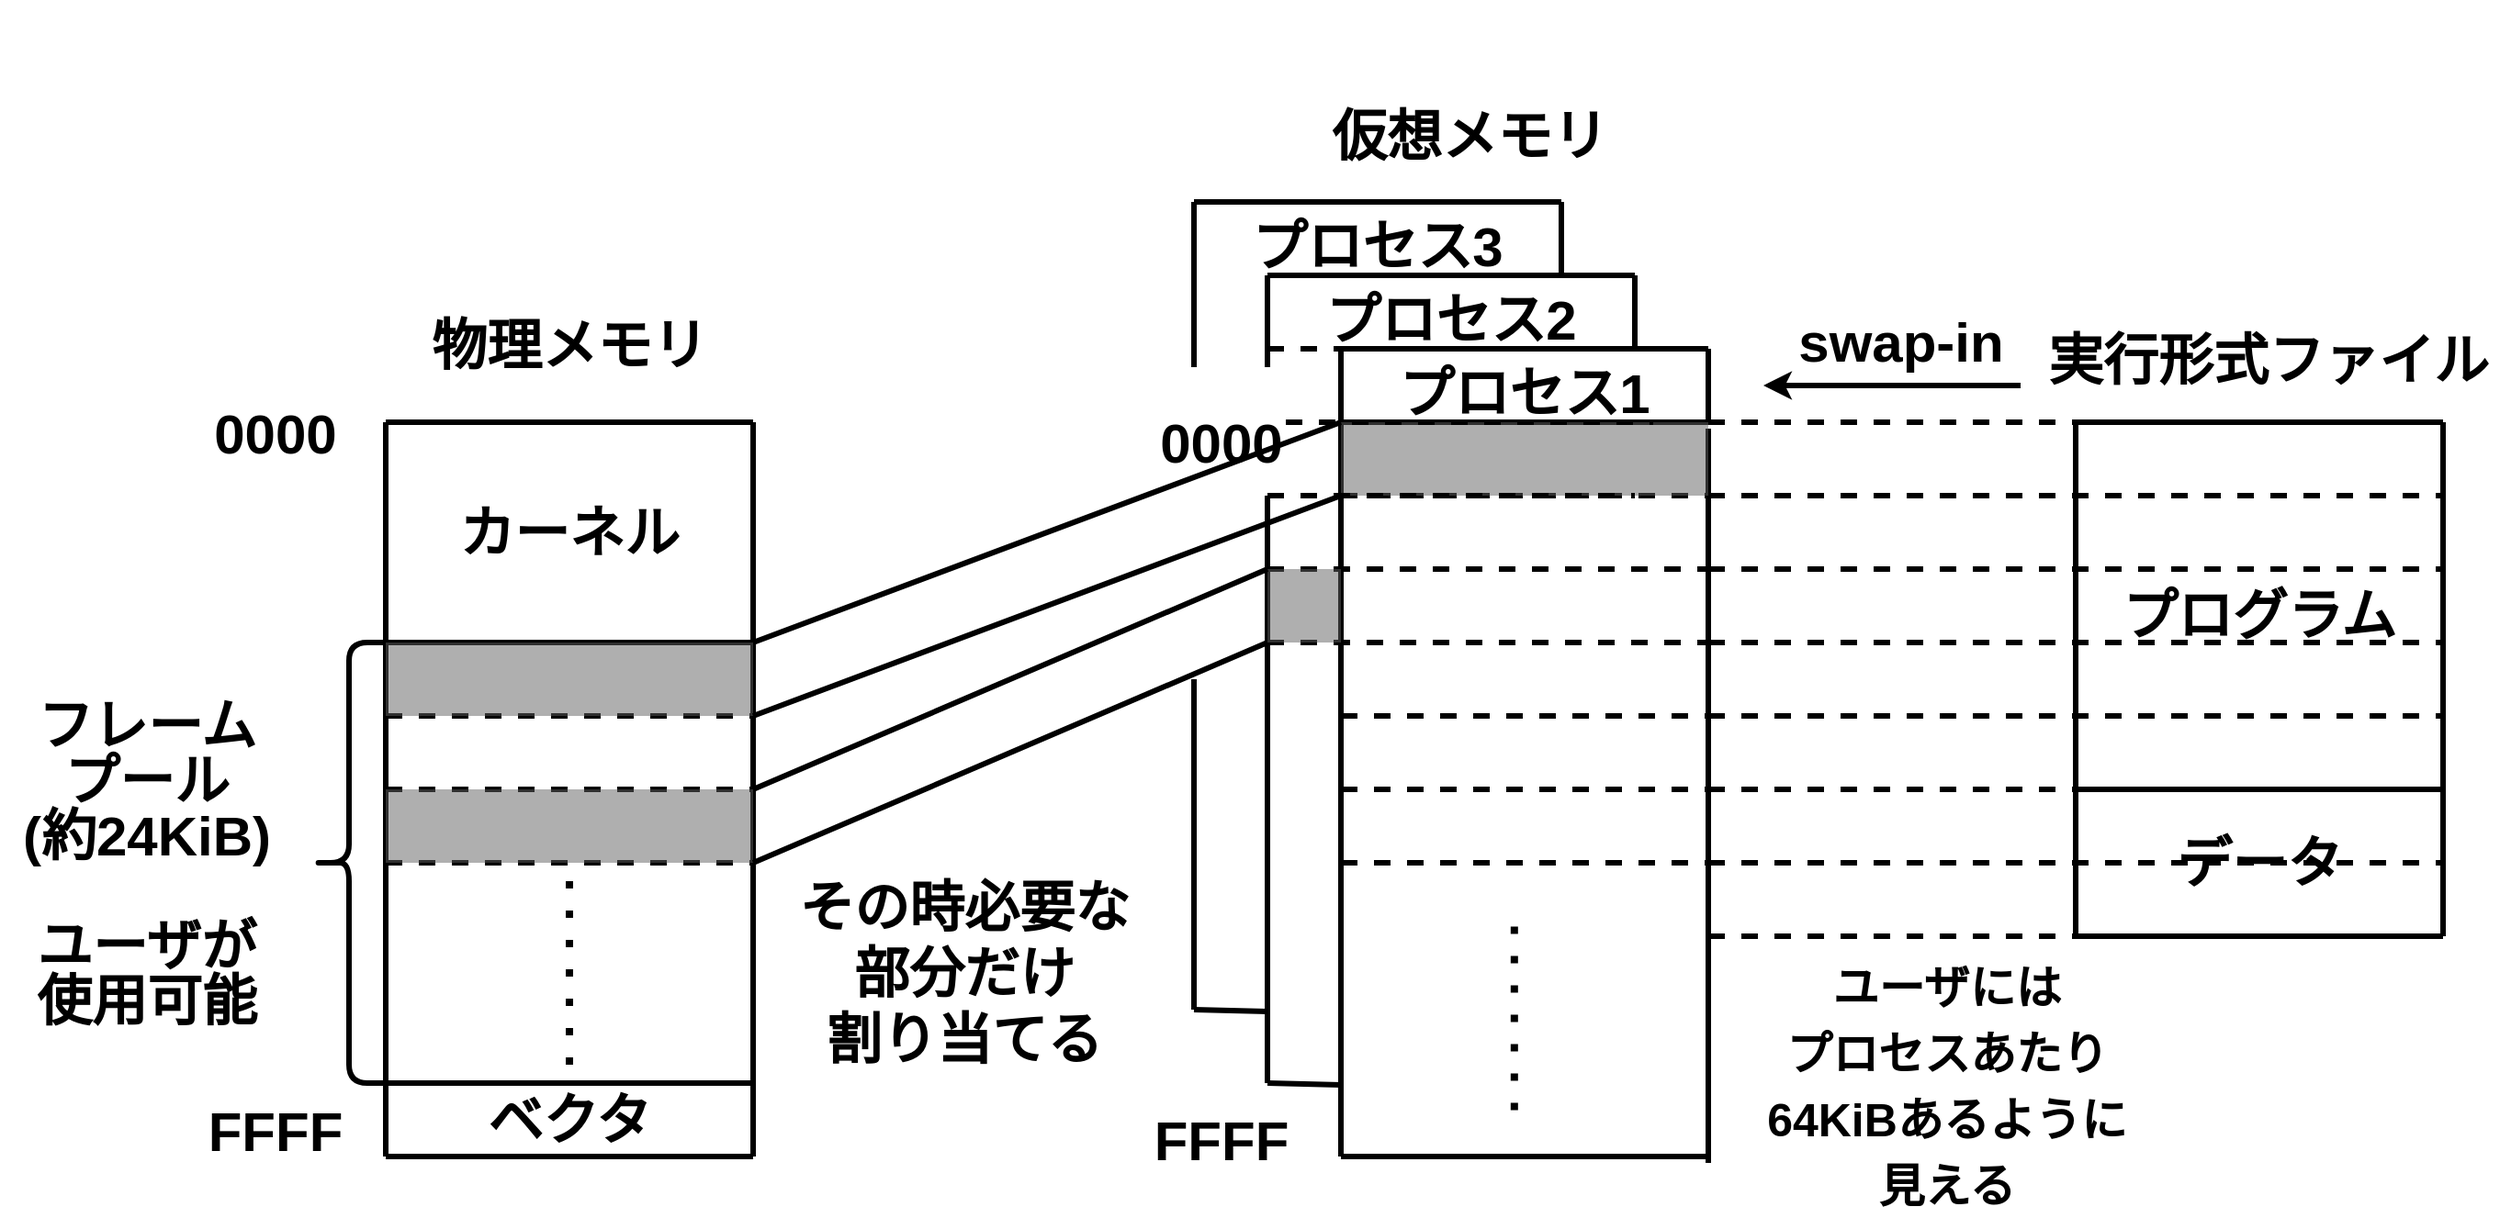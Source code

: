 <mxfile version="20.8.20" type="device"><diagram id="fS48GrT2bSW2D1YKHFoa" name="ページ1"><mxGraphModel dx="3058" dy="1971" grid="1" gridSize="10" guides="0" tooltips="1" connect="1" arrows="1" fold="1" page="1" pageScale="1" pageWidth="827" pageHeight="1169" math="0" shadow="0"><root><mxCell id="0"/><mxCell id="1" parent="0"/><mxCell id="nQW7SGp2m9xBu3nyLvo7-20" value="&lt;p style=&quot;line-height: 100%;&quot;&gt;&lt;b&gt;フレーム&lt;br&gt;プール&lt;br&gt;(約24KiB)&lt;br&gt;&lt;br&gt;ユーザが&lt;br&gt;使用可能&lt;br&gt;&lt;/b&gt;&lt;/p&gt;" style="text;html=1;strokeColor=none;fillColor=none;align=center;verticalAlign=middle;whiteSpace=wrap;rounded=0;fontSize=30;" parent="1" vertex="1"><mxGeometry x="-330" y="1220" width="160" height="40" as="geometry"/></mxCell><mxCell id="nQW7SGp2m9xBu3nyLvo7-25" value="" style="shape=curlyBracket;whiteSpace=wrap;html=1;rounded=1;labelPosition=left;verticalLabelPosition=middle;align=right;verticalAlign=middle;fontSize=25;strokeWidth=3;" parent="1" vertex="1"><mxGeometry x="-160" y="1120" width="40" height="240" as="geometry"/></mxCell><mxCell id="nQW7SGp2m9xBu3nyLvo7-28" value="&lt;span style=&quot;font-size: 25px;&quot;&gt;&lt;b&gt;ユーザには&lt;br&gt;プロセスあたり64KiBあるように&lt;br&gt;見える&lt;br&gt;&lt;/b&gt;&lt;/span&gt;" style="text;html=1;strokeColor=none;fillColor=none;align=center;verticalAlign=middle;whiteSpace=wrap;rounded=0;fontSize=30;" parent="1" vertex="1"><mxGeometry x="620" y="1320" width="220" height="80" as="geometry"/></mxCell><mxCell id="aS6yCvRL2Zo0lfNH3Z9v-1" value="" style="endArrow=none;html=1;rounded=0;strokeWidth=3;" edge="1" parent="1"><mxGeometry width="50" height="50" relative="1" as="geometry"><mxPoint x="-120" y="1000" as="sourcePoint"/><mxPoint x="80" y="1000" as="targetPoint"/></mxGeometry></mxCell><mxCell id="aS6yCvRL2Zo0lfNH3Z9v-2" value="" style="endArrow=none;html=1;rounded=0;strokeWidth=3;" edge="1" parent="1"><mxGeometry width="50" height="50" relative="1" as="geometry"><mxPoint x="-120" y="1000" as="sourcePoint"/><mxPoint x="-120" y="1400" as="targetPoint"/></mxGeometry></mxCell><mxCell id="aS6yCvRL2Zo0lfNH3Z9v-3" value="" style="endArrow=none;html=1;rounded=0;strokeWidth=3;" edge="1" parent="1"><mxGeometry width="50" height="50" relative="1" as="geometry"><mxPoint x="80" y="1000" as="sourcePoint"/><mxPoint x="80" y="1400" as="targetPoint"/></mxGeometry></mxCell><mxCell id="aS6yCvRL2Zo0lfNH3Z9v-4" value="" style="endArrow=none;html=1;rounded=0;strokeWidth=3;" edge="1" parent="1"><mxGeometry width="50" height="50" relative="1" as="geometry"><mxPoint x="-120" y="1400" as="sourcePoint"/><mxPoint x="80" y="1400" as="targetPoint"/></mxGeometry></mxCell><mxCell id="aS6yCvRL2Zo0lfNH3Z9v-5" value="" style="endArrow=none;html=1;rounded=0;strokeWidth=3;" edge="1" parent="1"><mxGeometry width="50" height="50" relative="1" as="geometry"><mxPoint x="-120" y="1120" as="sourcePoint"/><mxPoint x="80" y="1120" as="targetPoint"/></mxGeometry></mxCell><mxCell id="aS6yCvRL2Zo0lfNH3Z9v-6" value="" style="endArrow=none;html=1;rounded=0;strokeWidth=3;" edge="1" parent="1"><mxGeometry width="50" height="50" relative="1" as="geometry"><mxPoint x="-120" y="1360" as="sourcePoint"/><mxPoint x="80" y="1360" as="targetPoint"/></mxGeometry></mxCell><mxCell id="aS6yCvRL2Zo0lfNH3Z9v-7" value="" style="endArrow=none;dashed=1;html=1;rounded=0;strokeWidth=3;" edge="1" parent="1"><mxGeometry width="50" height="50" relative="1" as="geometry"><mxPoint x="-120" y="1160" as="sourcePoint"/><mxPoint x="80" y="1160" as="targetPoint"/></mxGeometry></mxCell><mxCell id="aS6yCvRL2Zo0lfNH3Z9v-8" value="" style="endArrow=none;dashed=1;html=1;rounded=0;strokeWidth=3;" edge="1" parent="1"><mxGeometry width="50" height="50" relative="1" as="geometry"><mxPoint x="-120" y="1200" as="sourcePoint"/><mxPoint x="80" y="1200" as="targetPoint"/></mxGeometry></mxCell><mxCell id="aS6yCvRL2Zo0lfNH3Z9v-9" value="" style="endArrow=none;dashed=1;html=1;rounded=0;strokeWidth=3;" edge="1" parent="1"><mxGeometry width="50" height="50" relative="1" as="geometry"><mxPoint x="-120" y="1240" as="sourcePoint"/><mxPoint x="80" y="1240" as="targetPoint"/></mxGeometry></mxCell><mxCell id="aS6yCvRL2Zo0lfNH3Z9v-10" value="" style="endArrow=none;dashed=1;html=1;dashPattern=1 3;strokeWidth=4;rounded=0;" edge="1" parent="1"><mxGeometry width="50" height="50" relative="1" as="geometry"><mxPoint x="-20" y="1350" as="sourcePoint"/><mxPoint x="-20" y="1250" as="targetPoint"/></mxGeometry></mxCell><mxCell id="aS6yCvRL2Zo0lfNH3Z9v-11" value="&lt;b&gt;&lt;font style=&quot;font-size: 30px;&quot;&gt;カーネル&lt;/font&gt;&lt;/b&gt;" style="text;html=1;strokeColor=none;fillColor=none;align=center;verticalAlign=middle;whiteSpace=wrap;rounded=0;" vertex="1" parent="1"><mxGeometry x="-120" y="1040" width="200" height="40" as="geometry"/></mxCell><mxCell id="aS6yCvRL2Zo0lfNH3Z9v-12" value="&lt;b&gt;&lt;font style=&quot;font-size: 30px;&quot;&gt;ベクタ&lt;/font&gt;&lt;/b&gt;" style="text;html=1;strokeColor=none;fillColor=none;align=center;verticalAlign=middle;whiteSpace=wrap;rounded=0;" vertex="1" parent="1"><mxGeometry x="-120" y="1360" width="200" height="40" as="geometry"/></mxCell><mxCell id="aS6yCvRL2Zo0lfNH3Z9v-13" value="&lt;p style=&quot;line-height: 70%;&quot;&gt;&lt;b style=&quot;font-size: 30px;&quot;&gt;&lt;font style=&quot;font-size: 30px;&quot;&gt;物理メモリ&lt;br&gt;&lt;/font&gt;&lt;/b&gt;&lt;/p&gt;" style="text;html=1;strokeColor=none;fillColor=none;align=center;verticalAlign=middle;whiteSpace=wrap;rounded=0;fontSize=50;" vertex="1" parent="1"><mxGeometry x="-140" y="910" width="240" height="90" as="geometry"/></mxCell><mxCell id="aS6yCvRL2Zo0lfNH3Z9v-14" value="" style="endArrow=none;html=1;rounded=0;strokeWidth=3;" edge="1" parent="1"><mxGeometry width="50" height="50" relative="1" as="geometry"><mxPoint x="400" y="1000" as="sourcePoint"/><mxPoint x="600" y="1000" as="targetPoint"/></mxGeometry></mxCell><mxCell id="aS6yCvRL2Zo0lfNH3Z9v-15" value="" style="endArrow=none;html=1;rounded=0;strokeWidth=3;" edge="1" parent="1"><mxGeometry width="50" height="50" relative="1" as="geometry"><mxPoint x="400" y="1000" as="sourcePoint"/><mxPoint x="400" y="1400" as="targetPoint"/></mxGeometry></mxCell><mxCell id="aS6yCvRL2Zo0lfNH3Z9v-16" value="" style="endArrow=none;html=1;rounded=0;strokeWidth=3;" edge="1" parent="1"><mxGeometry width="50" height="50" relative="1" as="geometry"><mxPoint x="600" y="1003.54" as="sourcePoint"/><mxPoint x="600" y="1403.54" as="targetPoint"/></mxGeometry></mxCell><mxCell id="aS6yCvRL2Zo0lfNH3Z9v-17" value="" style="endArrow=none;html=1;rounded=0;strokeWidth=3;" edge="1" parent="1"><mxGeometry width="50" height="50" relative="1" as="geometry"><mxPoint x="400" y="1400" as="sourcePoint"/><mxPoint x="600" y="1400" as="targetPoint"/></mxGeometry></mxCell><mxCell id="aS6yCvRL2Zo0lfNH3Z9v-18" value="" style="endArrow=none;dashed=1;html=1;rounded=0;strokeWidth=3;" edge="1" parent="1"><mxGeometry width="50" height="50" relative="1" as="geometry"><mxPoint x="400" y="1160" as="sourcePoint"/><mxPoint x="600" y="1160" as="targetPoint"/></mxGeometry></mxCell><mxCell id="aS6yCvRL2Zo0lfNH3Z9v-19" value="" style="endArrow=none;dashed=1;html=1;rounded=0;strokeWidth=3;" edge="1" parent="1"><mxGeometry width="50" height="50" relative="1" as="geometry"><mxPoint x="400" y="1200" as="sourcePoint"/><mxPoint x="600" y="1200" as="targetPoint"/></mxGeometry></mxCell><mxCell id="aS6yCvRL2Zo0lfNH3Z9v-20" value="" style="endArrow=none;dashed=1;html=1;rounded=0;strokeWidth=3;" edge="1" parent="1"><mxGeometry width="50" height="50" relative="1" as="geometry"><mxPoint x="400" y="1240" as="sourcePoint"/><mxPoint x="600" y="1240" as="targetPoint"/></mxGeometry></mxCell><mxCell id="aS6yCvRL2Zo0lfNH3Z9v-21" value="" style="endArrow=none;dashed=1;html=1;dashPattern=1 3;strokeWidth=4;rounded=0;" edge="1" parent="1"><mxGeometry width="50" height="50" relative="1" as="geometry"><mxPoint x="494.41" y="1374.72" as="sourcePoint"/><mxPoint x="494.41" y="1274.72" as="targetPoint"/></mxGeometry></mxCell><mxCell id="aS6yCvRL2Zo0lfNH3Z9v-22" value="&lt;p style=&quot;line-height: 70%;&quot;&gt;&lt;b style=&quot;font-size: 30px;&quot;&gt;&lt;font style=&quot;font-size: 30px;&quot;&gt;仮想メモリ&lt;br&gt;&lt;/font&gt;&lt;/b&gt;&lt;/p&gt;" style="text;html=1;strokeColor=none;fillColor=none;align=center;verticalAlign=middle;whiteSpace=wrap;rounded=0;fontSize=50;" vertex="1" parent="1"><mxGeometry x="370" y="820" width="200" height="41.18" as="geometry"/></mxCell><mxCell id="aS6yCvRL2Zo0lfNH3Z9v-23" value="" style="endArrow=none;dashed=1;html=1;rounded=0;strokeWidth=3;" edge="1" parent="1"><mxGeometry width="50" height="50" relative="1" as="geometry"><mxPoint x="400" y="1040" as="sourcePoint"/><mxPoint x="600" y="1040" as="targetPoint"/></mxGeometry></mxCell><mxCell id="aS6yCvRL2Zo0lfNH3Z9v-24" value="" style="endArrow=none;dashed=1;html=1;rounded=0;strokeWidth=3;exitX=0;exitY=1;exitDx=0;exitDy=0;" edge="1" parent="1" source="aS6yCvRL2Zo0lfNH3Z9v-77"><mxGeometry width="50" height="50" relative="1" as="geometry"><mxPoint x="320" y="1120" as="sourcePoint"/><mxPoint x="600" y="1120" as="targetPoint"/></mxGeometry></mxCell><mxCell id="aS6yCvRL2Zo0lfNH3Z9v-25" value="" style="endArrow=none;dashed=1;html=1;rounded=0;strokeWidth=3;exitX=0;exitY=0;exitDx=0;exitDy=0;" edge="1" parent="1" source="aS6yCvRL2Zo0lfNH3Z9v-77"><mxGeometry width="50" height="50" relative="1" as="geometry"><mxPoint x="320" y="1080" as="sourcePoint"/><mxPoint x="600" y="1080" as="targetPoint"/></mxGeometry></mxCell><mxCell id="aS6yCvRL2Zo0lfNH3Z9v-26" value="" style="endArrow=none;html=1;rounded=0;strokeWidth=3;fontSize=30;" edge="1" parent="1"><mxGeometry width="50" height="50" relative="1" as="geometry"><mxPoint x="800" y="1000" as="sourcePoint"/><mxPoint x="1000" y="1000" as="targetPoint"/></mxGeometry></mxCell><mxCell id="aS6yCvRL2Zo0lfNH3Z9v-27" value="" style="endArrow=none;html=1;rounded=0;strokeWidth=3;fontSize=30;" edge="1" parent="1"><mxGeometry width="50" height="50" relative="1" as="geometry"><mxPoint x="800" y="1280" as="sourcePoint"/><mxPoint x="1000" y="1280" as="targetPoint"/></mxGeometry></mxCell><mxCell id="aS6yCvRL2Zo0lfNH3Z9v-28" value="" style="endArrow=none;html=1;rounded=0;strokeWidth=3;fontSize=30;" edge="1" parent="1"><mxGeometry width="50" height="50" relative="1" as="geometry"><mxPoint x="800" y="1280" as="sourcePoint"/><mxPoint x="800" y="1000" as="targetPoint"/></mxGeometry></mxCell><mxCell id="aS6yCvRL2Zo0lfNH3Z9v-29" value="" style="endArrow=none;html=1;rounded=0;strokeWidth=3;fontSize=30;" edge="1" parent="1"><mxGeometry width="50" height="50" relative="1" as="geometry"><mxPoint x="1000" y="1280" as="sourcePoint"/><mxPoint x="1000" y="1000" as="targetPoint"/></mxGeometry></mxCell><mxCell id="aS6yCvRL2Zo0lfNH3Z9v-30" value="" style="endArrow=none;html=1;rounded=0;strokeWidth=3;fontSize=30;" edge="1" parent="1"><mxGeometry width="50" height="50" relative="1" as="geometry"><mxPoint x="800" y="1200" as="sourcePoint"/><mxPoint x="1000" y="1200" as="targetPoint"/></mxGeometry></mxCell><mxCell id="aS6yCvRL2Zo0lfNH3Z9v-31" value="&lt;b style=&quot;font-size: 30px;&quot;&gt;&lt;font style=&quot;font-size: 30px;&quot;&gt;実行形式ファイル&lt;br&gt;&lt;/font&gt;&lt;/b&gt;" style="text;html=1;strokeColor=none;fillColor=none;align=center;verticalAlign=middle;whiteSpace=wrap;rounded=0;fontSize=50;" vertex="1" parent="1"><mxGeometry x="780" y="940" width="250" height="38.82" as="geometry"/></mxCell><mxCell id="aS6yCvRL2Zo0lfNH3Z9v-32" value="&lt;b&gt;&lt;font style=&quot;font-size: 30px;&quot;&gt;プログラム&lt;/font&gt;&lt;/b&gt;" style="text;html=1;strokeColor=none;fillColor=none;align=center;verticalAlign=middle;whiteSpace=wrap;rounded=0;" vertex="1" parent="1"><mxGeometry x="800" y="1084.72" width="200" height="40" as="geometry"/></mxCell><mxCell id="aS6yCvRL2Zo0lfNH3Z9v-33" value="&lt;b&gt;&lt;font style=&quot;font-size: 30px;&quot;&gt;データ&lt;/font&gt;&lt;/b&gt;" style="text;html=1;strokeColor=none;fillColor=none;align=center;verticalAlign=middle;whiteSpace=wrap;rounded=0;" vertex="1" parent="1"><mxGeometry x="800" y="1220" width="200" height="40" as="geometry"/></mxCell><mxCell id="aS6yCvRL2Zo0lfNH3Z9v-34" value="" style="endArrow=none;dashed=1;html=1;rounded=0;strokeWidth=3;fontSize=30;exitX=1;exitY=0;exitDx=0;exitDy=0;" edge="1" parent="1"><mxGeometry width="50" height="50" relative="1" as="geometry"><mxPoint x="600" y="1000" as="sourcePoint"/><mxPoint x="800" y="1000" as="targetPoint"/></mxGeometry></mxCell><mxCell id="aS6yCvRL2Zo0lfNH3Z9v-35" value="" style="endArrow=none;dashed=1;html=1;rounded=0;strokeWidth=3;fontSize=30;exitX=1;exitY=0;exitDx=0;exitDy=0;" edge="1" parent="1"><mxGeometry width="50" height="50" relative="1" as="geometry"><mxPoint x="600" y="1040" as="sourcePoint"/><mxPoint x="1000" y="1040" as="targetPoint"/></mxGeometry></mxCell><mxCell id="aS6yCvRL2Zo0lfNH3Z9v-36" value="" style="endArrow=none;dashed=1;html=1;rounded=0;strokeWidth=3;fontSize=30;exitX=1;exitY=0;exitDx=0;exitDy=0;" edge="1" parent="1"><mxGeometry width="50" height="50" relative="1" as="geometry"><mxPoint x="600" y="1080" as="sourcePoint"/><mxPoint x="1000" y="1080" as="targetPoint"/></mxGeometry></mxCell><mxCell id="aS6yCvRL2Zo0lfNH3Z9v-37" value="" style="endArrow=none;dashed=1;html=1;rounded=0;strokeWidth=3;fontSize=30;exitX=1;exitY=0;exitDx=0;exitDy=0;" edge="1" parent="1"><mxGeometry width="50" height="50" relative="1" as="geometry"><mxPoint x="600" y="1120" as="sourcePoint"/><mxPoint x="1000" y="1120" as="targetPoint"/></mxGeometry></mxCell><mxCell id="aS6yCvRL2Zo0lfNH3Z9v-38" value="" style="endArrow=none;dashed=1;html=1;rounded=0;strokeWidth=3;fontSize=30;exitX=1;exitY=0;exitDx=0;exitDy=0;" edge="1" parent="1"><mxGeometry width="50" height="50" relative="1" as="geometry"><mxPoint x="600" y="1160" as="sourcePoint"/><mxPoint x="1000" y="1160" as="targetPoint"/></mxGeometry></mxCell><mxCell id="aS6yCvRL2Zo0lfNH3Z9v-39" value="" style="endArrow=none;dashed=1;html=1;rounded=0;strokeWidth=3;fontSize=30;exitX=1;exitY=0;exitDx=0;exitDy=0;" edge="1" parent="1"><mxGeometry width="50" height="50" relative="1" as="geometry"><mxPoint x="600" y="1240" as="sourcePoint"/><mxPoint x="1000" y="1240" as="targetPoint"/></mxGeometry></mxCell><mxCell id="aS6yCvRL2Zo0lfNH3Z9v-40" value="" style="endArrow=none;dashed=1;html=1;rounded=0;strokeWidth=3;fontSize=30;exitX=1;exitY=0;exitDx=0;exitDy=0;" edge="1" parent="1"><mxGeometry width="50" height="50" relative="1" as="geometry"><mxPoint x="600" y="1200" as="sourcePoint"/><mxPoint x="1000" y="1200" as="targetPoint"/></mxGeometry></mxCell><mxCell id="aS6yCvRL2Zo0lfNH3Z9v-41" value="" style="endArrow=none;dashed=1;html=1;rounded=0;strokeWidth=3;fontSize=30;exitX=1;exitY=0;exitDx=0;exitDy=0;" edge="1" parent="1"><mxGeometry width="50" height="50" relative="1" as="geometry"><mxPoint x="600" y="1280" as="sourcePoint"/><mxPoint x="1000" y="1280" as="targetPoint"/></mxGeometry></mxCell><mxCell id="aS6yCvRL2Zo0lfNH3Z9v-42" value="" style="endArrow=classic;html=1;rounded=0;strokeWidth=3;fontSize=30;" edge="1" parent="1"><mxGeometry width="50" height="50" relative="1" as="geometry"><mxPoint x="770" y="980" as="sourcePoint"/><mxPoint x="630" y="980" as="targetPoint"/></mxGeometry></mxCell><mxCell id="aS6yCvRL2Zo0lfNH3Z9v-43" value="&lt;b style=&quot;font-size: 30px;&quot;&gt;&lt;font style=&quot;font-size: 30px;&quot;&gt;swap-in&lt;br&gt;&lt;/font&gt;&lt;/b&gt;" style="text;html=1;strokeColor=none;fillColor=none;align=center;verticalAlign=middle;whiteSpace=wrap;rounded=0;fontSize=50;" vertex="1" parent="1"><mxGeometry x="630" y="930.0" width="150" height="38.82" as="geometry"/></mxCell><mxCell id="aS6yCvRL2Zo0lfNH3Z9v-44" value="&lt;b style=&quot;font-size: 30px;&quot;&gt;&lt;font style=&quot;font-size: 30px;&quot;&gt;0000&lt;br&gt;&lt;/font&gt;&lt;/b&gt;" style="text;html=1;strokeColor=none;fillColor=default;align=center;verticalAlign=middle;whiteSpace=wrap;rounded=0;fontSize=50;" vertex="1" parent="1"><mxGeometry x="290" y="984.72" width="90" height="38.82" as="geometry"/></mxCell><mxCell id="aS6yCvRL2Zo0lfNH3Z9v-45" value="&lt;b style=&quot;font-size: 30px;&quot;&gt;&lt;font style=&quot;font-size: 30px;&quot;&gt;FFFF&lt;br&gt;&lt;/font&gt;&lt;/b&gt;" style="text;html=1;strokeColor=none;fillColor=default;align=center;verticalAlign=middle;whiteSpace=wrap;rounded=0;fontSize=50;" vertex="1" parent="1"><mxGeometry x="290" y="1364.72" width="90" height="38.82" as="geometry"/></mxCell><mxCell id="aS6yCvRL2Zo0lfNH3Z9v-46" value="&lt;b style=&quot;font-size: 30px;&quot;&gt;&lt;font style=&quot;font-size: 30px;&quot;&gt;0000&lt;br&gt;&lt;/font&gt;&lt;/b&gt;" style="text;html=1;strokeColor=none;fillColor=none;align=center;verticalAlign=middle;whiteSpace=wrap;rounded=0;fontSize=50;" vertex="1" parent="1"><mxGeometry x="-240" y="980" width="120" height="38.82" as="geometry"/></mxCell><mxCell id="aS6yCvRL2Zo0lfNH3Z9v-47" value="&lt;b style=&quot;font-size: 30px;&quot;&gt;&lt;font style=&quot;font-size: 30px;&quot;&gt;FFFF&lt;br&gt;&lt;/font&gt;&lt;/b&gt;" style="text;html=1;strokeColor=none;fillColor=none;align=center;verticalAlign=middle;whiteSpace=wrap;rounded=0;fontSize=50;" vertex="1" parent="1"><mxGeometry x="-240" y="1360.0" width="120" height="38.82" as="geometry"/></mxCell><mxCell id="aS6yCvRL2Zo0lfNH3Z9v-48" value="" style="endArrow=none;html=1;rounded=0;strokeWidth=3;" edge="1" parent="1"><mxGeometry width="50" height="50" relative="1" as="geometry"><mxPoint x="560" y="960" as="sourcePoint"/><mxPoint x="560" y="920" as="targetPoint"/></mxGeometry></mxCell><mxCell id="aS6yCvRL2Zo0lfNH3Z9v-49" value="" style="endArrow=none;html=1;rounded=0;strokeWidth=3;" edge="1" parent="1"><mxGeometry width="50" height="50" relative="1" as="geometry"><mxPoint x="360" y="1040" as="sourcePoint"/><mxPoint x="360" y="1360" as="targetPoint"/></mxGeometry></mxCell><mxCell id="aS6yCvRL2Zo0lfNH3Z9v-50" value="" style="endArrow=none;html=1;rounded=0;strokeWidth=3;" edge="1" parent="1"><mxGeometry width="50" height="50" relative="1" as="geometry"><mxPoint x="360" y="920" as="sourcePoint"/><mxPoint x="560" y="920" as="targetPoint"/></mxGeometry></mxCell><mxCell id="aS6yCvRL2Zo0lfNH3Z9v-51" value="" style="endArrow=none;html=1;rounded=0;strokeWidth=3;" edge="1" parent="1"><mxGeometry width="50" height="50" relative="1" as="geometry"><mxPoint x="360" y="1360" as="sourcePoint"/><mxPoint x="400" y="1361" as="targetPoint"/></mxGeometry></mxCell><mxCell id="aS6yCvRL2Zo0lfNH3Z9v-52" value="" style="endArrow=none;html=1;rounded=0;strokeWidth=3;" edge="1" parent="1"><mxGeometry width="50" height="50" relative="1" as="geometry"><mxPoint x="520" y="920" as="sourcePoint"/><mxPoint x="520" y="880" as="targetPoint"/></mxGeometry></mxCell><mxCell id="aS6yCvRL2Zo0lfNH3Z9v-53" value="" style="endArrow=none;html=1;rounded=0;strokeWidth=3;" edge="1" parent="1"><mxGeometry width="50" height="50" relative="1" as="geometry"><mxPoint x="320" y="880" as="sourcePoint"/><mxPoint x="520" y="880" as="targetPoint"/></mxGeometry></mxCell><mxCell id="aS6yCvRL2Zo0lfNH3Z9v-54" value="" style="endArrow=none;html=1;rounded=0;strokeWidth=3;" edge="1" parent="1"><mxGeometry width="50" height="50" relative="1" as="geometry"><mxPoint x="320" y="880" as="sourcePoint"/><mxPoint x="320" y="970" as="targetPoint"/></mxGeometry></mxCell><mxCell id="aS6yCvRL2Zo0lfNH3Z9v-55" value="" style="endArrow=none;html=1;rounded=0;strokeWidth=3;" edge="1" parent="1"><mxGeometry width="50" height="50" relative="1" as="geometry"><mxPoint x="320" y="1140" as="sourcePoint"/><mxPoint x="320" y="1320" as="targetPoint"/></mxGeometry></mxCell><mxCell id="aS6yCvRL2Zo0lfNH3Z9v-56" value="" style="endArrow=none;html=1;rounded=0;strokeWidth=3;" edge="1" parent="1"><mxGeometry width="50" height="50" relative="1" as="geometry"><mxPoint x="320" y="1320" as="sourcePoint"/><mxPoint x="360" y="1321" as="targetPoint"/></mxGeometry></mxCell><mxCell id="aS6yCvRL2Zo0lfNH3Z9v-57" value="&lt;p style=&quot;line-height: 70%;&quot;&gt;&lt;b style=&quot;font-size: 30px;&quot;&gt;&lt;font style=&quot;font-size: 30px;&quot;&gt;プロセス3&lt;br&gt;&lt;/font&gt;&lt;/b&gt;&lt;/p&gt;" style="text;html=1;strokeColor=none;fillColor=none;align=center;verticalAlign=middle;whiteSpace=wrap;rounded=0;fontSize=50;" vertex="1" parent="1"><mxGeometry x="320" y="880" width="200" height="41.18" as="geometry"/></mxCell><mxCell id="aS6yCvRL2Zo0lfNH3Z9v-58" value="&lt;p style=&quot;line-height: 70%;&quot;&gt;&lt;b style=&quot;font-size: 30px;&quot;&gt;&lt;font style=&quot;font-size: 30px;&quot;&gt;プロセス2&lt;br&gt;&lt;/font&gt;&lt;/b&gt;&lt;/p&gt;" style="text;html=1;strokeColor=none;fillColor=none;align=center;verticalAlign=middle;whiteSpace=wrap;rounded=0;fontSize=50;" vertex="1" parent="1"><mxGeometry x="360" y="920" width="200" height="41.18" as="geometry"/></mxCell><mxCell id="aS6yCvRL2Zo0lfNH3Z9v-59" value="&lt;p style=&quot;line-height: 70%;&quot;&gt;&lt;b style=&quot;font-size: 30px;&quot;&gt;&lt;font style=&quot;font-size: 30px;&quot;&gt;プロセス1&lt;br&gt;&lt;/font&gt;&lt;/b&gt;&lt;/p&gt;" style="text;html=1;strokeColor=none;fillColor=none;align=center;verticalAlign=middle;whiteSpace=wrap;rounded=0;fontSize=50;" vertex="1" parent="1"><mxGeometry x="400" y="960" width="200" height="41.18" as="geometry"/></mxCell><mxCell id="aS6yCvRL2Zo0lfNH3Z9v-60" value="" style="endArrow=none;html=1;rounded=0;strokeWidth=3;" edge="1" parent="1"><mxGeometry width="50" height="50" relative="1" as="geometry"><mxPoint x="600" y="1000" as="sourcePoint"/><mxPoint x="600" y="960" as="targetPoint"/></mxGeometry></mxCell><mxCell id="aS6yCvRL2Zo0lfNH3Z9v-61" value="" style="endArrow=none;html=1;rounded=0;strokeWidth=3;" edge="1" parent="1"><mxGeometry width="50" height="50" relative="1" as="geometry"><mxPoint x="400" y="960" as="sourcePoint"/><mxPoint x="600" y="960" as="targetPoint"/></mxGeometry></mxCell><mxCell id="aS6yCvRL2Zo0lfNH3Z9v-62" value="" style="endArrow=none;html=1;rounded=0;strokeWidth=3;" edge="1" parent="1"><mxGeometry width="50" height="50" relative="1" as="geometry"><mxPoint x="400" y="960" as="sourcePoint"/><mxPoint x="400" y="1000" as="targetPoint"/></mxGeometry></mxCell><mxCell id="aS6yCvRL2Zo0lfNH3Z9v-63" value="" style="endArrow=none;html=1;rounded=0;strokeWidth=3;" edge="1" parent="1"><mxGeometry width="50" height="50" relative="1" as="geometry"><mxPoint x="360" y="970" as="sourcePoint"/><mxPoint x="360" y="920" as="targetPoint"/></mxGeometry></mxCell><mxCell id="aS6yCvRL2Zo0lfNH3Z9v-65" value="" style="rounded=0;whiteSpace=wrap;html=1;strokeColor=none;fillColor=#616161;opacity=50;" vertex="1" parent="1"><mxGeometry x="-120" y="1120" width="200" height="40" as="geometry"/></mxCell><mxCell id="aS6yCvRL2Zo0lfNH3Z9v-66" value="" style="rounded=0;whiteSpace=wrap;html=1;strokeColor=none;fillColor=#616161;opacity=50;" vertex="1" parent="1"><mxGeometry x="-120" y="1200" width="200" height="40" as="geometry"/></mxCell><mxCell id="aS6yCvRL2Zo0lfNH3Z9v-71" value="" style="rounded=0;whiteSpace=wrap;html=1;strokeColor=none;fillColor=#616161;opacity=50;" vertex="1" parent="1"><mxGeometry x="400" y="1000" width="200" height="40" as="geometry"/></mxCell><mxCell id="aS6yCvRL2Zo0lfNH3Z9v-72" value="" style="endArrow=none;dashed=1;html=1;rounded=0;strokeWidth=3;" edge="1" parent="1"><mxGeometry width="50" height="50" relative="1" as="geometry"><mxPoint x="360" y="960" as="sourcePoint"/><mxPoint x="560" y="960" as="targetPoint"/></mxGeometry></mxCell><mxCell id="aS6yCvRL2Zo0lfNH3Z9v-73" value="" style="endArrow=none;dashed=1;html=1;rounded=0;strokeWidth=3;" edge="1" parent="1"><mxGeometry width="50" height="50" relative="1" as="geometry"><mxPoint x="370" y="1000" as="sourcePoint"/><mxPoint x="570" y="1000" as="targetPoint"/></mxGeometry></mxCell><mxCell id="aS6yCvRL2Zo0lfNH3Z9v-74" value="" style="endArrow=none;dashed=1;html=1;rounded=0;strokeWidth=3;" edge="1" parent="1"><mxGeometry width="50" height="50" relative="1" as="geometry"><mxPoint x="360" y="1040" as="sourcePoint"/><mxPoint x="560" y="1040" as="targetPoint"/></mxGeometry></mxCell><mxCell id="aS6yCvRL2Zo0lfNH3Z9v-76" value="" style="endArrow=none;dashed=1;html=1;rounded=0;strokeWidth=3;" edge="1" parent="1"><mxGeometry width="50" height="50" relative="1" as="geometry"><mxPoint x="360" y="960" as="sourcePoint"/><mxPoint x="520" y="960" as="targetPoint"/></mxGeometry></mxCell><mxCell id="aS6yCvRL2Zo0lfNH3Z9v-77" value="" style="rounded=0;whiteSpace=wrap;html=1;strokeColor=none;fillColor=#616161;opacity=50;" vertex="1" parent="1"><mxGeometry x="360" y="1080" width="40" height="40" as="geometry"/></mxCell><mxCell id="aS6yCvRL2Zo0lfNH3Z9v-78" value="" style="endArrow=none;html=1;rounded=0;strokeWidth=3;entryX=0;entryY=0;entryDx=0;entryDy=0;exitX=1;exitY=0;exitDx=0;exitDy=0;" edge="1" parent="1" source="aS6yCvRL2Zo0lfNH3Z9v-65" target="aS6yCvRL2Zo0lfNH3Z9v-71"><mxGeometry width="50" height="50" relative="1" as="geometry"><mxPoint x="160" y="1120" as="sourcePoint"/><mxPoint x="470" y="1090" as="targetPoint"/></mxGeometry></mxCell><mxCell id="aS6yCvRL2Zo0lfNH3Z9v-79" value="" style="endArrow=none;html=1;rounded=0;strokeWidth=3;entryX=0;entryY=0;entryDx=0;entryDy=0;exitX=1;exitY=1;exitDx=0;exitDy=0;" edge="1" parent="1" source="aS6yCvRL2Zo0lfNH3Z9v-65"><mxGeometry width="50" height="50" relative="1" as="geometry"><mxPoint x="160" y="1160" as="sourcePoint"/><mxPoint x="400" y="1040" as="targetPoint"/></mxGeometry></mxCell><mxCell id="aS6yCvRL2Zo0lfNH3Z9v-80" value="" style="endArrow=none;html=1;rounded=0;strokeWidth=3;exitX=1;exitY=0;exitDx=0;exitDy=0;entryX=0;entryY=0;entryDx=0;entryDy=0;" edge="1" parent="1" source="aS6yCvRL2Zo0lfNH3Z9v-66" target="aS6yCvRL2Zo0lfNH3Z9v-77"><mxGeometry width="50" height="50" relative="1" as="geometry"><mxPoint x="320" y="1140" as="sourcePoint"/><mxPoint x="370" y="1090" as="targetPoint"/></mxGeometry></mxCell><mxCell id="aS6yCvRL2Zo0lfNH3Z9v-81" value="" style="endArrow=none;html=1;rounded=0;strokeWidth=3;exitX=1;exitY=1;exitDx=0;exitDy=0;entryX=0;entryY=0;entryDx=0;entryDy=0;" edge="1" parent="1" source="aS6yCvRL2Zo0lfNH3Z9v-66"><mxGeometry width="50" height="50" relative="1" as="geometry"><mxPoint x="160" y="1240" as="sourcePoint"/><mxPoint x="360" y="1120" as="targetPoint"/></mxGeometry></mxCell><mxCell id="aS6yCvRL2Zo0lfNH3Z9v-82" value="&lt;font style=&quot;font-size: 30px;&quot;&gt;&lt;b&gt;その時必要な&lt;br&gt;部分だけ&lt;br&gt;割り当てる&lt;br&gt;&lt;/b&gt;&lt;/font&gt;" style="text;html=1;strokeColor=none;fillColor=none;align=center;verticalAlign=middle;whiteSpace=wrap;rounded=0;" vertex="1" parent="1"><mxGeometry x="90" y="1250" width="210" height="100" as="geometry"/></mxCell></root></mxGraphModel></diagram></mxfile>